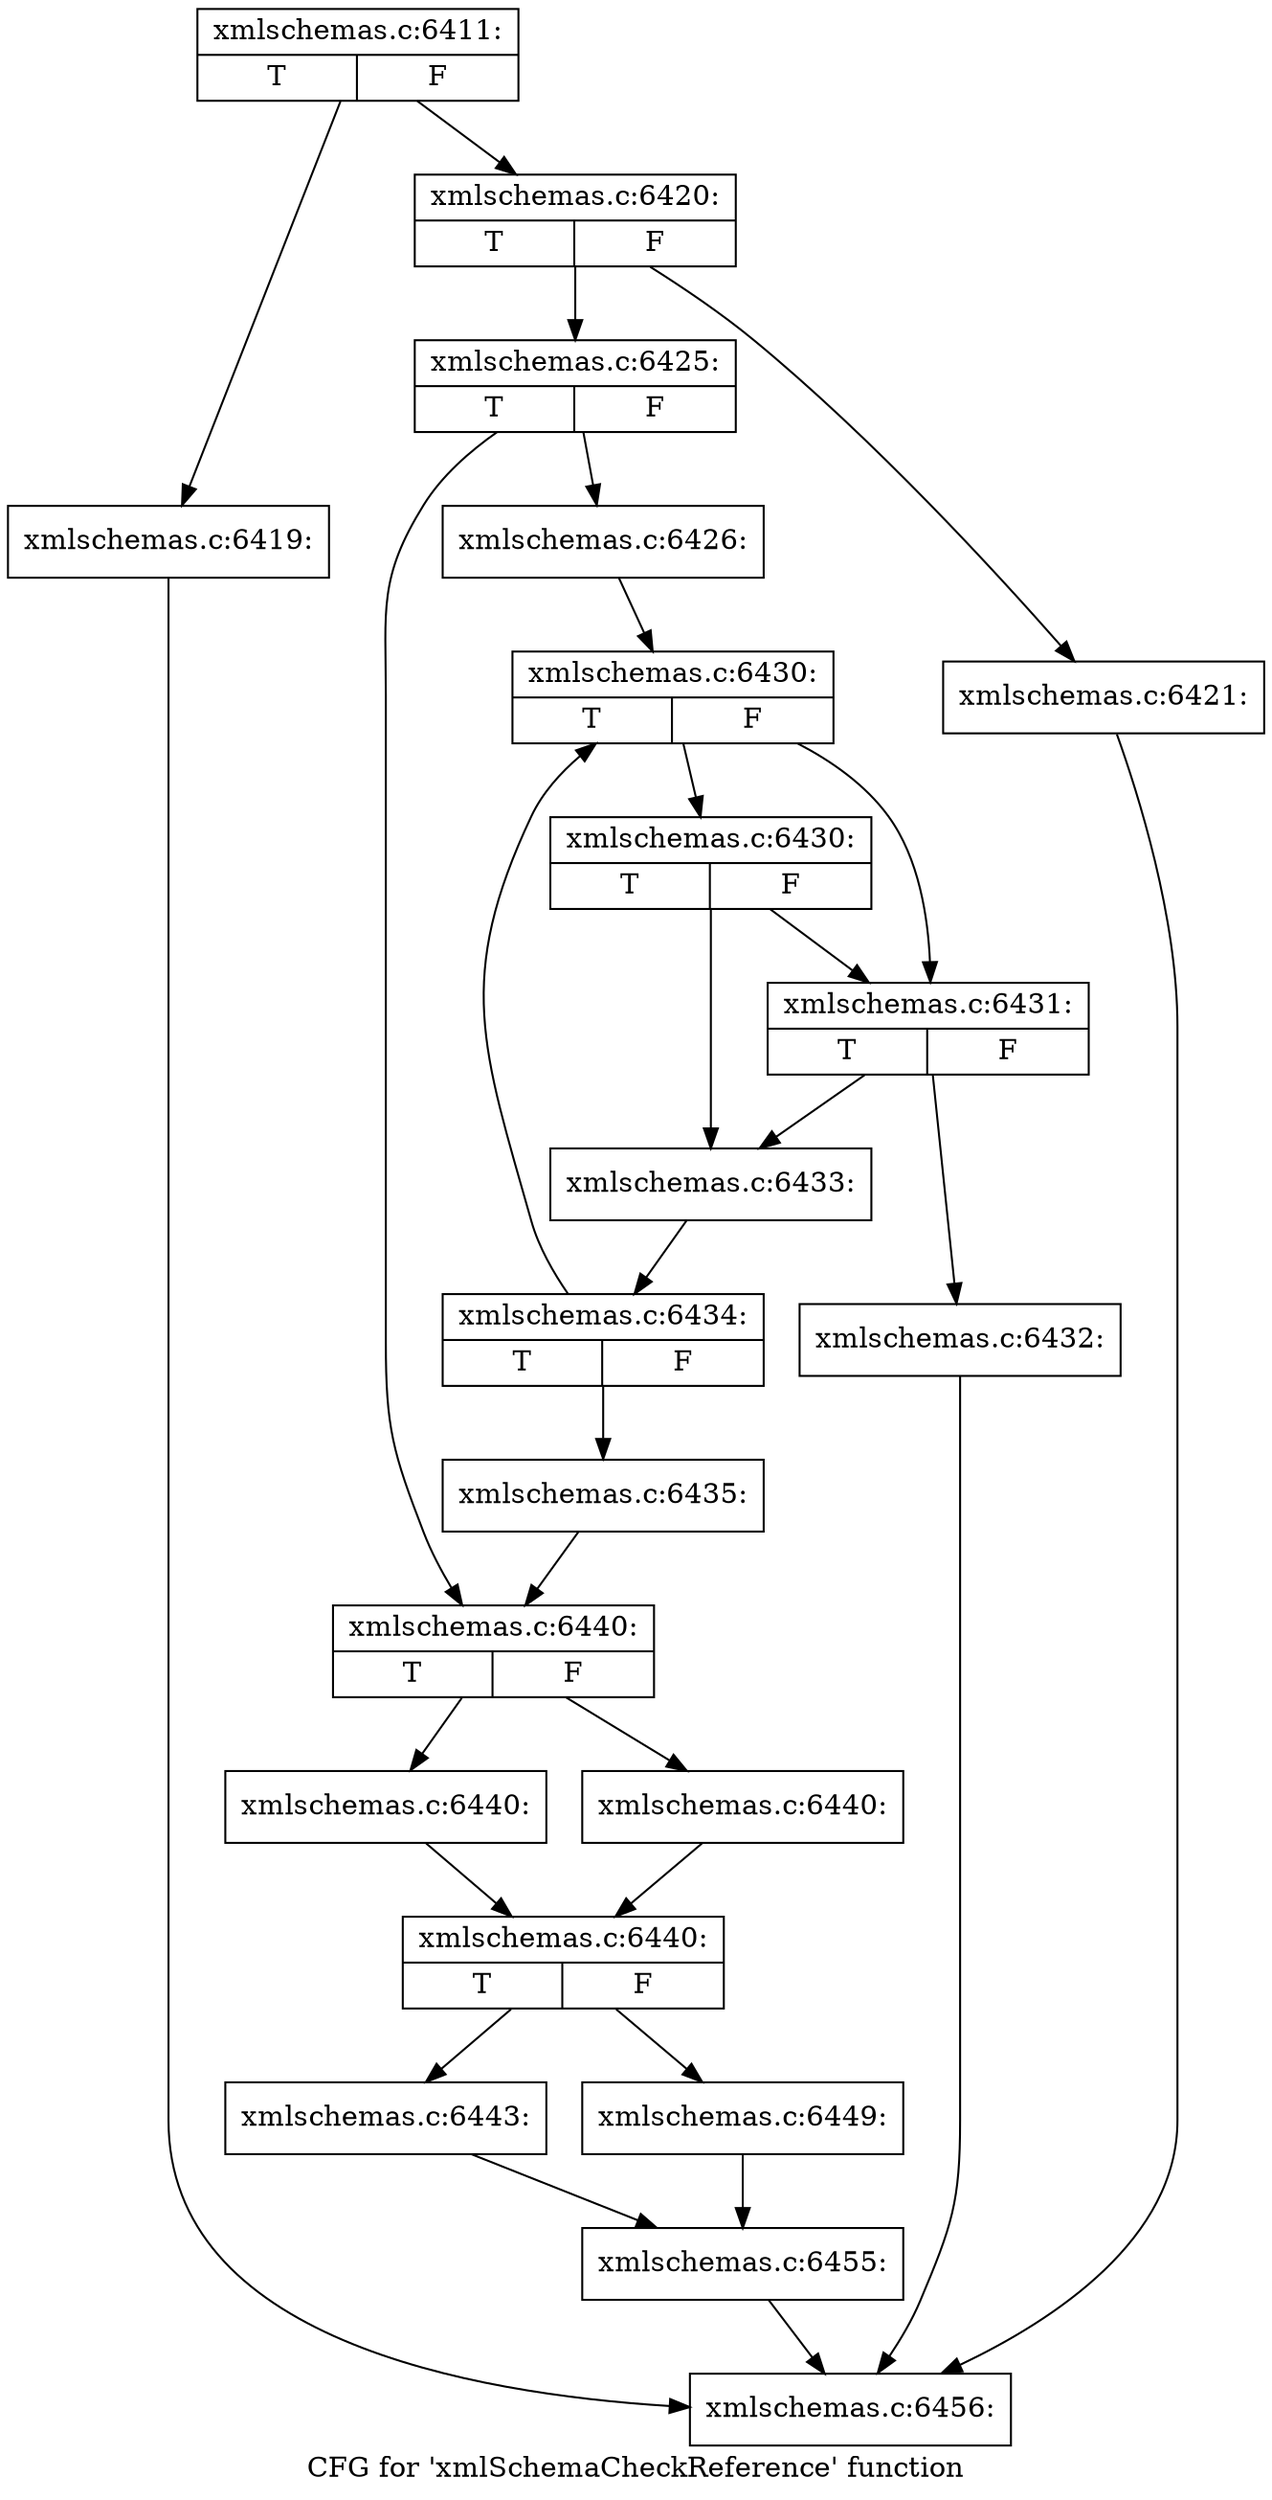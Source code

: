 digraph "CFG for 'xmlSchemaCheckReference' function" {
	label="CFG for 'xmlSchemaCheckReference' function";

	Node0x4ee23a0 [shape=record,label="{xmlschemas.c:6411:|{<s0>T|<s1>F}}"];
	Node0x4ee23a0 -> Node0x4eef5e0;
	Node0x4ee23a0 -> Node0x4eef630;
	Node0x4eef5e0 [shape=record,label="{xmlschemas.c:6419:}"];
	Node0x4eef5e0 -> Node0x4ee28c0;
	Node0x4eef630 [shape=record,label="{xmlschemas.c:6420:|{<s0>T|<s1>F}}"];
	Node0x4eef630 -> Node0x4eefd20;
	Node0x4eef630 -> Node0x4eefd70;
	Node0x4eefd20 [shape=record,label="{xmlschemas.c:6421:}"];
	Node0x4eefd20 -> Node0x4ee28c0;
	Node0x4eefd70 [shape=record,label="{xmlschemas.c:6425:|{<s0>T|<s1>F}}"];
	Node0x4eefd70 -> Node0x4ef0330;
	Node0x4eefd70 -> Node0x4ef0380;
	Node0x4ef0330 [shape=record,label="{xmlschemas.c:6426:}"];
	Node0x4ef0330 -> Node0x4ef11b0;
	Node0x4ef11b0 [shape=record,label="{xmlschemas.c:6430:|{<s0>T|<s1>F}}"];
	Node0x4ef11b0 -> Node0x4ef1580;
	Node0x4ef11b0 -> Node0x4ef1600;
	Node0x4ef1600 [shape=record,label="{xmlschemas.c:6430:|{<s0>T|<s1>F}}"];
	Node0x4ef1600 -> Node0x4ef1580;
	Node0x4ef1600 -> Node0x4ef1530;
	Node0x4ef1580 [shape=record,label="{xmlschemas.c:6431:|{<s0>T|<s1>F}}"];
	Node0x4ef1580 -> Node0x4ef14e0;
	Node0x4ef1580 -> Node0x4ef1530;
	Node0x4ef14e0 [shape=record,label="{xmlschemas.c:6432:}"];
	Node0x4ef14e0 -> Node0x4ee28c0;
	Node0x4ef1530 [shape=record,label="{xmlschemas.c:6433:}"];
	Node0x4ef1530 -> Node0x4ef1160;
	Node0x4ef1160 [shape=record,label="{xmlschemas.c:6434:|{<s0>T|<s1>F}}"];
	Node0x4ef1160 -> Node0x4ef11b0;
	Node0x4ef1160 -> Node0x4ef1110;
	Node0x4ef1110 [shape=record,label="{xmlschemas.c:6435:}"];
	Node0x4ef1110 -> Node0x4ef0380;
	Node0x4ef0380 [shape=record,label="{xmlschemas.c:6440:|{<s0>T|<s1>F}}"];
	Node0x4ef0380 -> Node0x4ef2a20;
	Node0x4ef0380 -> Node0x4ef2a70;
	Node0x4ef2a20 [shape=record,label="{xmlschemas.c:6440:}"];
	Node0x4ef2a20 -> Node0x4ef2ac0;
	Node0x4ef2a70 [shape=record,label="{xmlschemas.c:6440:}"];
	Node0x4ef2a70 -> Node0x4ef2ac0;
	Node0x4ef2ac0 [shape=record,label="{xmlschemas.c:6440:|{<s0>T|<s1>F}}"];
	Node0x4ef2ac0 -> Node0x4ef3150;
	Node0x4ef2ac0 -> Node0x4ef31f0;
	Node0x4ef3150 [shape=record,label="{xmlschemas.c:6443:}"];
	Node0x4ef3150 -> Node0x4ef31a0;
	Node0x4ef31f0 [shape=record,label="{xmlschemas.c:6449:}"];
	Node0x4ef31f0 -> Node0x4ef31a0;
	Node0x4ef31a0 [shape=record,label="{xmlschemas.c:6455:}"];
	Node0x4ef31a0 -> Node0x4ee28c0;
	Node0x4ee28c0 [shape=record,label="{xmlschemas.c:6456:}"];
}
